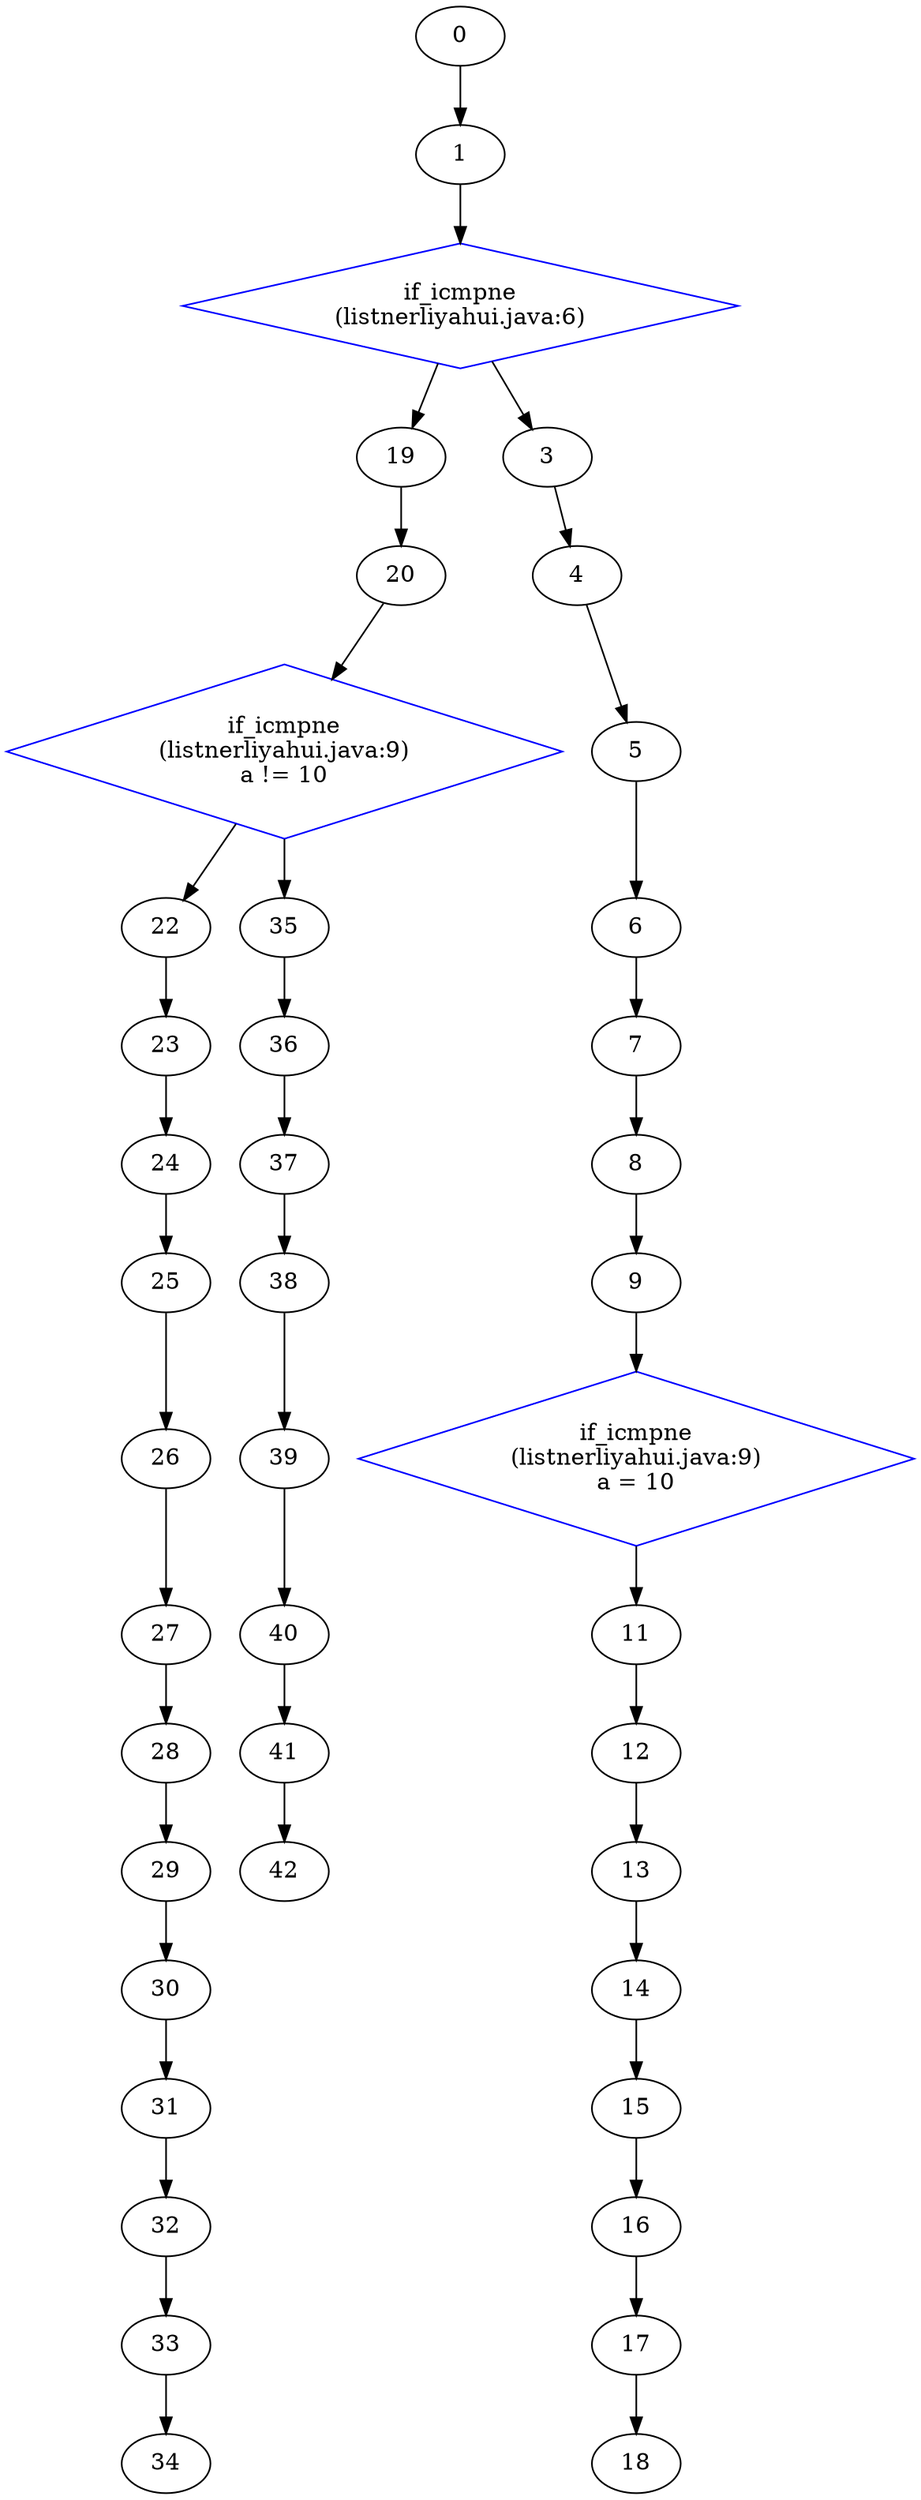 digraph "Graph" {
  22
  23
  24
  25
  26
  27
  28
  29
  30
  31
  10 [
    color = blue,
    shape = diamond,
    label = "if_icmpne\n(listnerliyahui.java:9)\na = 10"
  ];
  32
  11
  33
  12
  34
  13
  35
  14
  36
  15
  37
  16
  38
  17
  39
  18
  19
  0
  1
  2 [
    color = blue,
    shape = diamond,
    label = "if_icmpne\n(listnerliyahui.java:6)\n"
  ];
  3
  4
  5
  6
  7
  8
  9
  40
  41
  20
  42
  21 [
    color = blue,
    shape = diamond,
    label = "if_icmpne\n(listnerliyahui.java:9)\na != 10"
  ];
  24 -> 25
  16 -> 17
  11 -> 12
  29 -> 30
  38 -> 39
  33 -> 34
  5 -> 6
  2 -> 19
  31 -> 32
  14 -> 15
  4 -> 5
  27 -> 28
  13 -> 14
  21 -> 22
  30 -> 31
  35 -> 36
  1 -> 2
  6 -> 7
  41 -> 42
  9 -> 10
  25 -> 26
  39 -> 40
  0 -> 1
  17 -> 18
  8 -> 9
  2 -> 3
  23 -> 24
  37 -> 38
  15 -> 16
  40 -> 41
  3 -> 4
  10 -> 11
  12 -> 13
  28 -> 29
  19 -> 20
  32 -> 33
  7 -> 8
  26 -> 27
  21 -> 35
  20 -> 21
  22 -> 23
  36 -> 37
}
